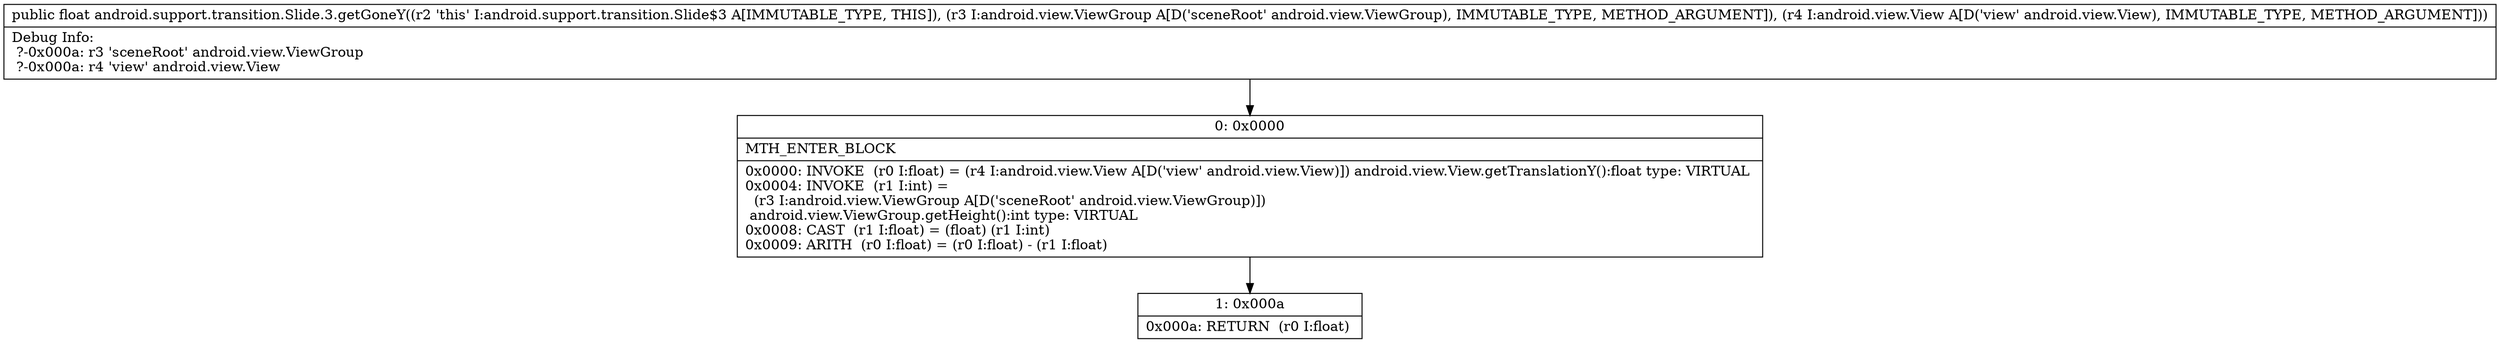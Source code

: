 digraph "CFG forandroid.support.transition.Slide.3.getGoneY(Landroid\/view\/ViewGroup;Landroid\/view\/View;)F" {
Node_0 [shape=record,label="{0\:\ 0x0000|MTH_ENTER_BLOCK\l|0x0000: INVOKE  (r0 I:float) = (r4 I:android.view.View A[D('view' android.view.View)]) android.view.View.getTranslationY():float type: VIRTUAL \l0x0004: INVOKE  (r1 I:int) = \l  (r3 I:android.view.ViewGroup A[D('sceneRoot' android.view.ViewGroup)])\l android.view.ViewGroup.getHeight():int type: VIRTUAL \l0x0008: CAST  (r1 I:float) = (float) (r1 I:int) \l0x0009: ARITH  (r0 I:float) = (r0 I:float) \- (r1 I:float) \l}"];
Node_1 [shape=record,label="{1\:\ 0x000a|0x000a: RETURN  (r0 I:float) \l}"];
MethodNode[shape=record,label="{public float android.support.transition.Slide.3.getGoneY((r2 'this' I:android.support.transition.Slide$3 A[IMMUTABLE_TYPE, THIS]), (r3 I:android.view.ViewGroup A[D('sceneRoot' android.view.ViewGroup), IMMUTABLE_TYPE, METHOD_ARGUMENT]), (r4 I:android.view.View A[D('view' android.view.View), IMMUTABLE_TYPE, METHOD_ARGUMENT]))  | Debug Info:\l  ?\-0x000a: r3 'sceneRoot' android.view.ViewGroup\l  ?\-0x000a: r4 'view' android.view.View\l}"];
MethodNode -> Node_0;
Node_0 -> Node_1;
}


